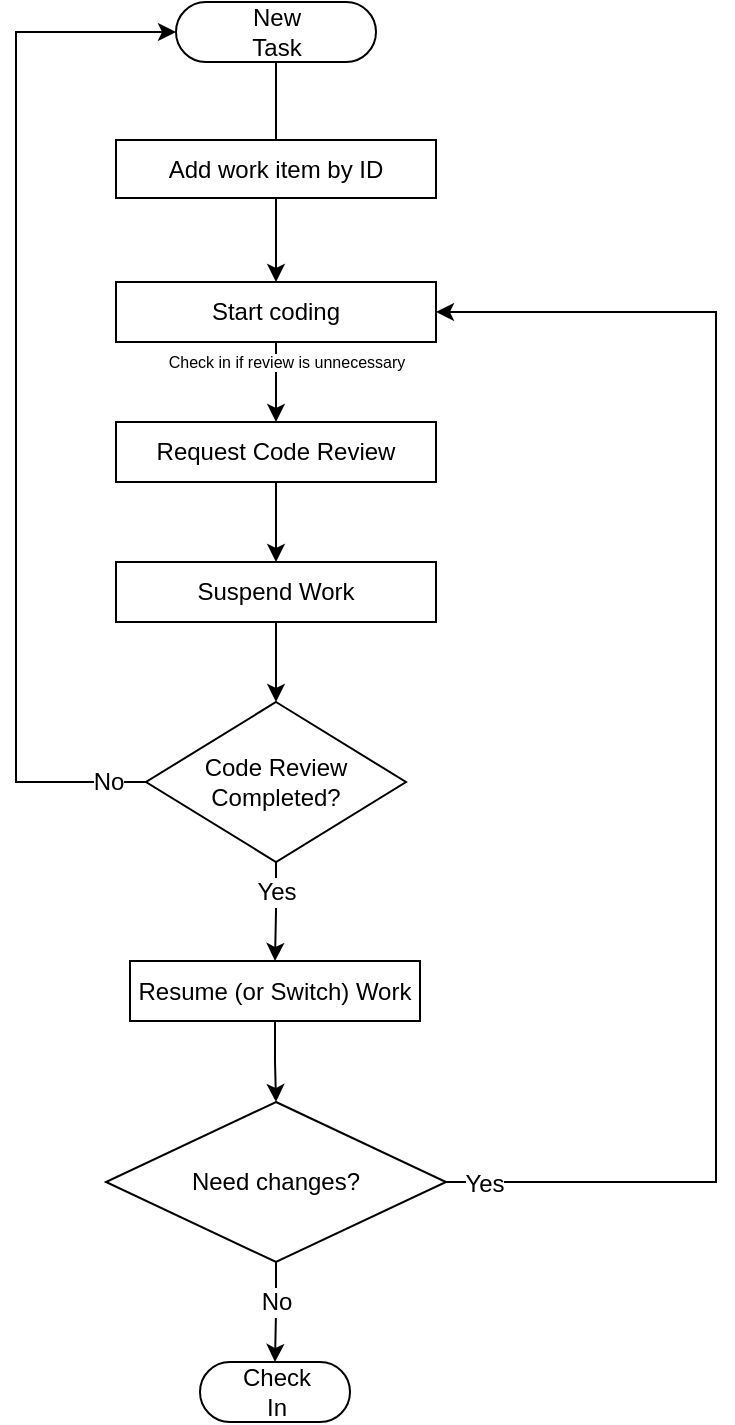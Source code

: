 <mxfile version="11.0.1" type="github"><diagram id="NBGmBLx0jxi1r8_e5esP" name="Page-1"><mxGraphModel dx="2029" dy="782" grid="1" gridSize="10" guides="1" tooltips="1" connect="1" arrows="1" fold="1" page="1" pageScale="1" pageWidth="850" pageHeight="1100" math="0" shadow="0"><root><mxCell id="0"/><mxCell id="1" parent="0"/><mxCell id="NgHQ2O-F4EJKA4VTArJ_-2" value="" style="endArrow=classic;html=1;exitX=0.5;exitY=0.5;exitDx=0;exitDy=15;entryX=0.5;entryY=0;entryDx=0;entryDy=0;noEdgeStyle=1;orthogonal=1;exitPerimeter=0;" edge="1" parent="1" source="NgHQ2O-F4EJKA4VTArJ_-51" target="NgHQ2O-F4EJKA4VTArJ_-3"><mxGeometry width="50" height="50" relative="1" as="geometry"><mxPoint x="424.966" y="69.724" as="sourcePoint"/><mxPoint x="735" y="150" as="targetPoint"/><Array as="points"><mxPoint x="425" y="82"/><mxPoint x="425" y="158"/></Array></mxGeometry></mxCell><mxCell id="NgHQ2O-F4EJKA4VTArJ_-46" style="edgeStyle=orthogonalEdgeStyle;rounded=0;orthogonalLoop=1;jettySize=auto;html=1;exitX=0.5;exitY=1;exitDx=0;exitDy=0;entryX=0.5;entryY=0;entryDx=0;entryDy=0;" edge="1" parent="1" source="NgHQ2O-F4EJKA4VTArJ_-3" target="NgHQ2O-F4EJKA4VTArJ_-6"><mxGeometry relative="1" as="geometry"/></mxCell><mxCell id="NgHQ2O-F4EJKA4VTArJ_-3" value="Add work item by ID" style="rounded=0;whiteSpace=wrap;html=1;" vertex="1" parent="1"><mxGeometry x="345" y="99" width="160" height="29" as="geometry"/></mxCell><mxCell id="NgHQ2O-F4EJKA4VTArJ_-54" style="edgeStyle=orthogonalEdgeStyle;rounded=0;orthogonalLoop=1;jettySize=auto;html=1;exitX=0.5;exitY=1;exitDx=0;exitDy=0;entryX=0.5;entryY=0;entryDx=0;entryDy=0;" edge="1" parent="1" source="NgHQ2O-F4EJKA4VTArJ_-6" target="NgHQ2O-F4EJKA4VTArJ_-9"><mxGeometry relative="1" as="geometry"/></mxCell><mxCell id="NgHQ2O-F4EJKA4VTArJ_-56" value="Check in if review is unnecessary" style="text;html=1;resizable=0;points=[];align=center;verticalAlign=middle;labelBackgroundColor=#ffffff;fontSize=8;" vertex="1" connectable="0" parent="NgHQ2O-F4EJKA4VTArJ_-54"><mxGeometry x="-0.276" y="7" relative="1" as="geometry"><mxPoint x="-2" y="-4.5" as="offset"/></mxGeometry></mxCell><mxCell id="NgHQ2O-F4EJKA4VTArJ_-6" value="Start coding" style="rounded=0;whiteSpace=wrap;html=1;" vertex="1" parent="1"><mxGeometry x="345" y="170" width="160" height="30" as="geometry"/></mxCell><mxCell id="NgHQ2O-F4EJKA4VTArJ_-55" style="edgeStyle=orthogonalEdgeStyle;rounded=0;orthogonalLoop=1;jettySize=auto;html=1;exitX=0.5;exitY=1;exitDx=0;exitDy=0;entryX=0.5;entryY=0;entryDx=0;entryDy=0;" edge="1" parent="1" source="NgHQ2O-F4EJKA4VTArJ_-9" target="NgHQ2O-F4EJKA4VTArJ_-12"><mxGeometry relative="1" as="geometry"/></mxCell><mxCell id="NgHQ2O-F4EJKA4VTArJ_-9" value="Request Code Review" style="rounded=0;whiteSpace=wrap;html=1;strokeColor=#000000;fillColor=none;" vertex="1" parent="1"><mxGeometry x="345" y="240" width="160" height="30" as="geometry"/></mxCell><mxCell id="NgHQ2O-F4EJKA4VTArJ_-19" style="edgeStyle=orthogonalEdgeStyle;rounded=0;orthogonalLoop=1;jettySize=auto;html=1;exitX=0.5;exitY=1;exitDx=0;exitDy=0;entryX=0.5;entryY=0;entryDx=0;entryDy=0;" edge="1" parent="1" source="NgHQ2O-F4EJKA4VTArJ_-12" target="NgHQ2O-F4EJKA4VTArJ_-18"><mxGeometry relative="1" as="geometry"/></mxCell><mxCell id="NgHQ2O-F4EJKA4VTArJ_-12" value="Suspend Work" style="rounded=0;whiteSpace=wrap;html=1;strokeColor=#000000;fillColor=none;" vertex="1" parent="1"><mxGeometry x="345" y="310" width="160" height="30" as="geometry"/></mxCell><mxCell id="NgHQ2O-F4EJKA4VTArJ_-20" style="edgeStyle=orthogonalEdgeStyle;rounded=0;orthogonalLoop=1;jettySize=auto;html=1;exitX=0;exitY=0.5;exitDx=0;exitDy=0;entryX=0;entryY=0.5;entryDx=0;entryDy=0;entryPerimeter=0;" edge="1" parent="1" source="NgHQ2O-F4EJKA4VTArJ_-18" target="NgHQ2O-F4EJKA4VTArJ_-51"><mxGeometry relative="1" as="geometry"><mxPoint x="344.966" y="49.724" as="targetPoint"/><Array as="points"><mxPoint x="295" y="420"/><mxPoint x="295" y="45"/></Array></mxGeometry></mxCell><mxCell id="NgHQ2O-F4EJKA4VTArJ_-21" value="No" style="text;html=1;resizable=0;points=[];align=center;verticalAlign=middle;labelBackgroundColor=#ffffff;" vertex="1" connectable="0" parent="NgHQ2O-F4EJKA4VTArJ_-20"><mxGeometry x="-0.878" y="1" relative="1" as="geometry"><mxPoint x="12" y="-1" as="offset"/></mxGeometry></mxCell><mxCell id="NgHQ2O-F4EJKA4VTArJ_-27" style="edgeStyle=orthogonalEdgeStyle;rounded=0;orthogonalLoop=1;jettySize=auto;html=1;entryX=0.5;entryY=0;entryDx=0;entryDy=0;exitX=0.5;exitY=1;exitDx=0;exitDy=0;" edge="1" parent="1" source="NgHQ2O-F4EJKA4VTArJ_-18" target="NgHQ2O-F4EJKA4VTArJ_-23"><mxGeometry relative="1" as="geometry"><mxPoint x="455" y="500" as="sourcePoint"/><mxPoint x="424.793" y="500.069" as="targetPoint"/></mxGeometry></mxCell><mxCell id="NgHQ2O-F4EJKA4VTArJ_-28" value="Yes" style="text;html=1;resizable=0;points=[];align=center;verticalAlign=middle;labelBackgroundColor=#ffffff;" vertex="1" connectable="0" parent="NgHQ2O-F4EJKA4VTArJ_-27"><mxGeometry x="-0.767" y="-2" relative="1" as="geometry"><mxPoint x="2" y="8.5" as="offset"/></mxGeometry></mxCell><mxCell id="NgHQ2O-F4EJKA4VTArJ_-18" value="Code Review Completed?" style="rhombus;whiteSpace=wrap;html=1;strokeColor=#000000;fillColor=none;" vertex="1" parent="1"><mxGeometry x="360" y="380" width="130" height="80" as="geometry"/></mxCell><mxCell id="NgHQ2O-F4EJKA4VTArJ_-37" style="edgeStyle=orthogonalEdgeStyle;rounded=0;orthogonalLoop=1;jettySize=auto;html=1;exitX=0.5;exitY=1;exitDx=0;exitDy=0;entryX=0.5;entryY=0;entryDx=0;entryDy=0;" edge="1" parent="1" source="NgHQ2O-F4EJKA4VTArJ_-23" target="NgHQ2O-F4EJKA4VTArJ_-36"><mxGeometry relative="1" as="geometry"/></mxCell><mxCell id="NgHQ2O-F4EJKA4VTArJ_-23" value="Resume (or Switch) Work" style="rounded=0;whiteSpace=wrap;html=1;strokeColor=#000000;fillColor=none;" vertex="1" parent="1"><mxGeometry x="352" y="509.5" width="145" height="30" as="geometry"/></mxCell><mxCell id="NgHQ2O-F4EJKA4VTArJ_-39" style="edgeStyle=orthogonalEdgeStyle;rounded=0;orthogonalLoop=1;jettySize=auto;html=1;exitX=0.5;exitY=1;exitDx=0;exitDy=0;entryX=0.5;entryY=0.5;entryDx=0;entryDy=-15;entryPerimeter=0;" edge="1" parent="1" source="NgHQ2O-F4EJKA4VTArJ_-36" target="NgHQ2O-F4EJKA4VTArJ_-49"><mxGeometry relative="1" as="geometry"><mxPoint x="424.966" y="709.724" as="targetPoint"/></mxGeometry></mxCell><mxCell id="NgHQ2O-F4EJKA4VTArJ_-42" value="No" style="text;html=1;resizable=0;points=[];align=center;verticalAlign=middle;labelBackgroundColor=#ffffff;" vertex="1" connectable="0" parent="NgHQ2O-F4EJKA4VTArJ_-39"><mxGeometry x="-0.347" y="2" relative="1" as="geometry"><mxPoint x="-2" y="3.5" as="offset"/></mxGeometry></mxCell><mxCell id="NgHQ2O-F4EJKA4VTArJ_-47" style="edgeStyle=orthogonalEdgeStyle;rounded=0;orthogonalLoop=1;jettySize=auto;html=1;exitX=1;exitY=0.5;exitDx=0;exitDy=0;entryX=1;entryY=0.5;entryDx=0;entryDy=0;" edge="1" parent="1" source="NgHQ2O-F4EJKA4VTArJ_-36" target="NgHQ2O-F4EJKA4VTArJ_-6"><mxGeometry relative="1" as="geometry"><Array as="points"><mxPoint x="645" y="620"/><mxPoint x="645" y="185"/></Array></mxGeometry></mxCell><mxCell id="NgHQ2O-F4EJKA4VTArJ_-48" value="Yes" style="text;html=1;resizable=0;points=[];align=center;verticalAlign=middle;labelBackgroundColor=#ffffff;" vertex="1" connectable="0" parent="NgHQ2O-F4EJKA4VTArJ_-47"><mxGeometry x="-0.927" y="2" relative="1" as="geometry"><mxPoint x="-7" y="2.5" as="offset"/></mxGeometry></mxCell><mxCell id="NgHQ2O-F4EJKA4VTArJ_-36" value="Need changes?" style="rhombus;whiteSpace=wrap;html=1;strokeColor=#000000;fillColor=none;" vertex="1" parent="1"><mxGeometry x="340" y="580" width="170" height="80" as="geometry"/></mxCell><mxCell id="NgHQ2O-F4EJKA4VTArJ_-49" value="&lt;span style=&quot;white-space: normal&quot;&gt;Check In&lt;/span&gt;" style="html=1;dashed=0;whitespace=wrap;shape=mxgraph.dfd.start;strokeColor=#000000;fillColor=none;" vertex="1" parent="1"><mxGeometry x="387" y="710" width="75" height="30" as="geometry"/></mxCell><mxCell id="NgHQ2O-F4EJKA4VTArJ_-51" value="&lt;span style=&quot;white-space: normal&quot;&gt;New Task&lt;/span&gt;" style="html=1;dashed=0;whitespace=wrap;shape=mxgraph.dfd.start;strokeColor=#000000;fillColor=none;" vertex="1" parent="1"><mxGeometry x="375" y="30" width="100" height="30" as="geometry"/></mxCell></root></mxGraphModel></diagram></mxfile>